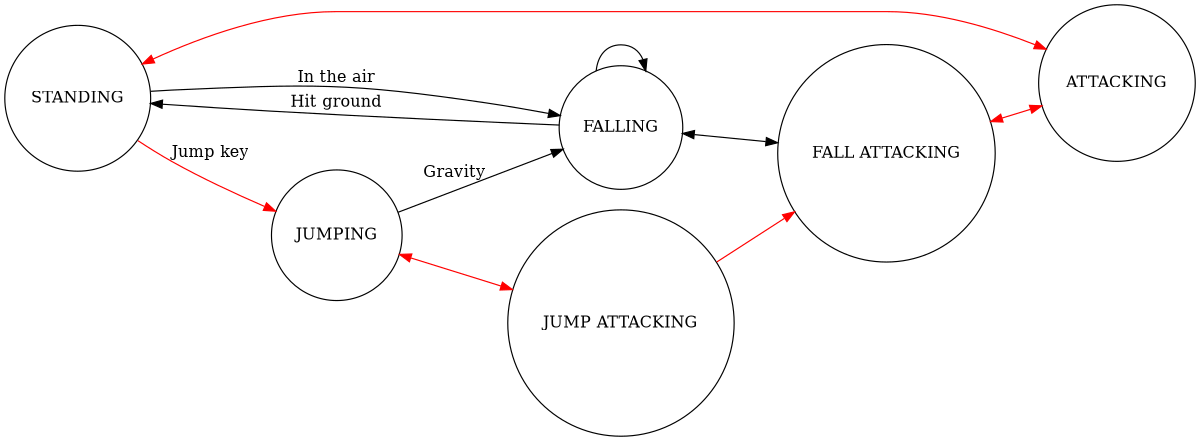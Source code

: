 digraph fsm_jumping {
    rankdir=LR;
    size="8,5"
		splines=true
		overlap=scalexy;
    node [shape = circle label = "STANDING" ]; S
		node [shape = circle label = "FALLING"  ]; F
		node [shape = circle label = "JUMPING"  ]; J
		node [shape = circle label = "ATTACKING"  ]; A
		node [shape = circle label = "FALL ATTACKING"  ]; FA
		node [shape = circle label = "JUMP ATTACKING"  ]; JA
		S -> J [ label = "Jump key" color = "red"]
		F -> S [ label = "Hit ground" ]
		S -> F [ label = "In the air" ]
		J -> F [ label = "Gravity" ]
		F -> F
		J -> JA [ dir = "both" color = "red"]
		F -> FA [ dir = "both"  ]
		S -> A [ dir = "both"  color = "red"]
		FA -> A [ dir = "both" color = "red"]
		JA -> FA [color = "red"]
}
